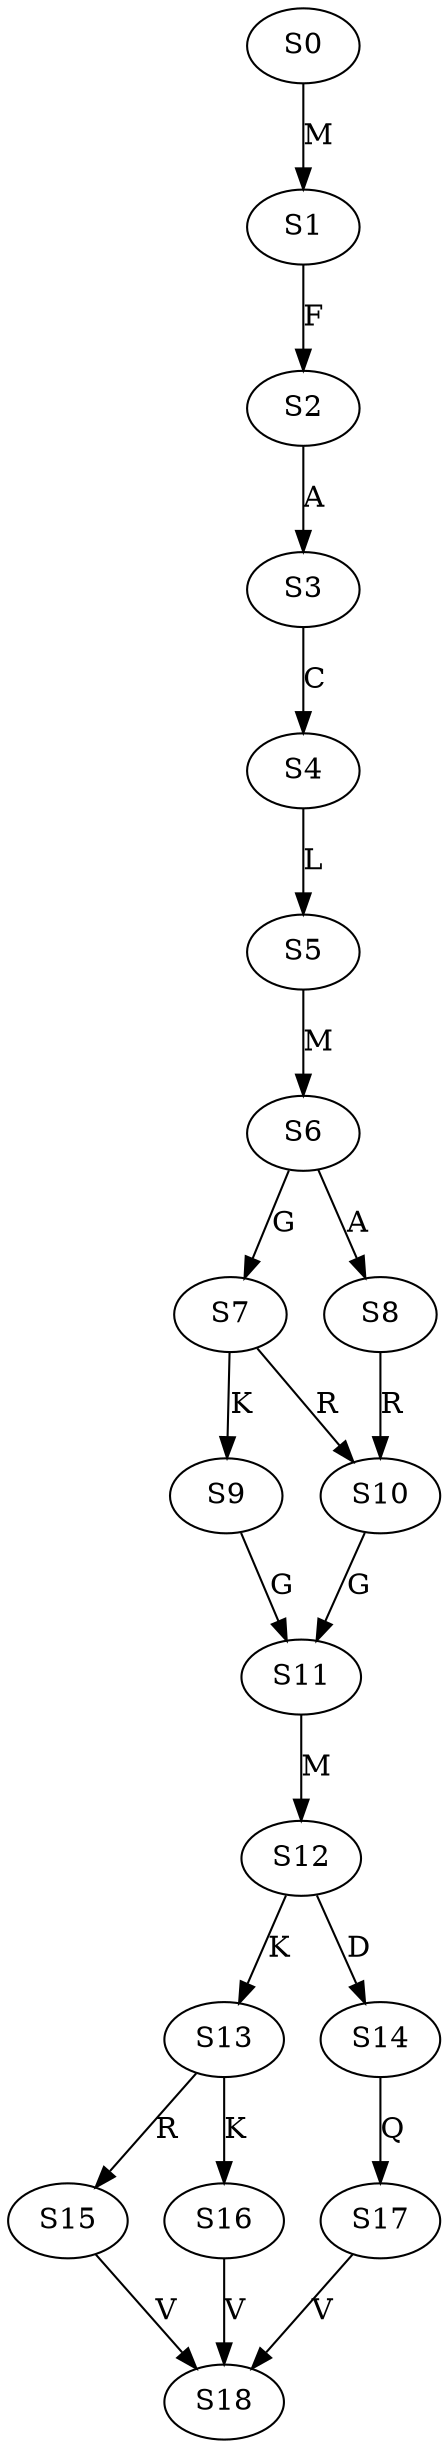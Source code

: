 strict digraph  {
	S0 -> S1 [ label = M ];
	S1 -> S2 [ label = F ];
	S2 -> S3 [ label = A ];
	S3 -> S4 [ label = C ];
	S4 -> S5 [ label = L ];
	S5 -> S6 [ label = M ];
	S6 -> S7 [ label = G ];
	S6 -> S8 [ label = A ];
	S7 -> S9 [ label = K ];
	S7 -> S10 [ label = R ];
	S8 -> S10 [ label = R ];
	S9 -> S11 [ label = G ];
	S10 -> S11 [ label = G ];
	S11 -> S12 [ label = M ];
	S12 -> S13 [ label = K ];
	S12 -> S14 [ label = D ];
	S13 -> S15 [ label = R ];
	S13 -> S16 [ label = K ];
	S14 -> S17 [ label = Q ];
	S15 -> S18 [ label = V ];
	S16 -> S18 [ label = V ];
	S17 -> S18 [ label = V ];
}
